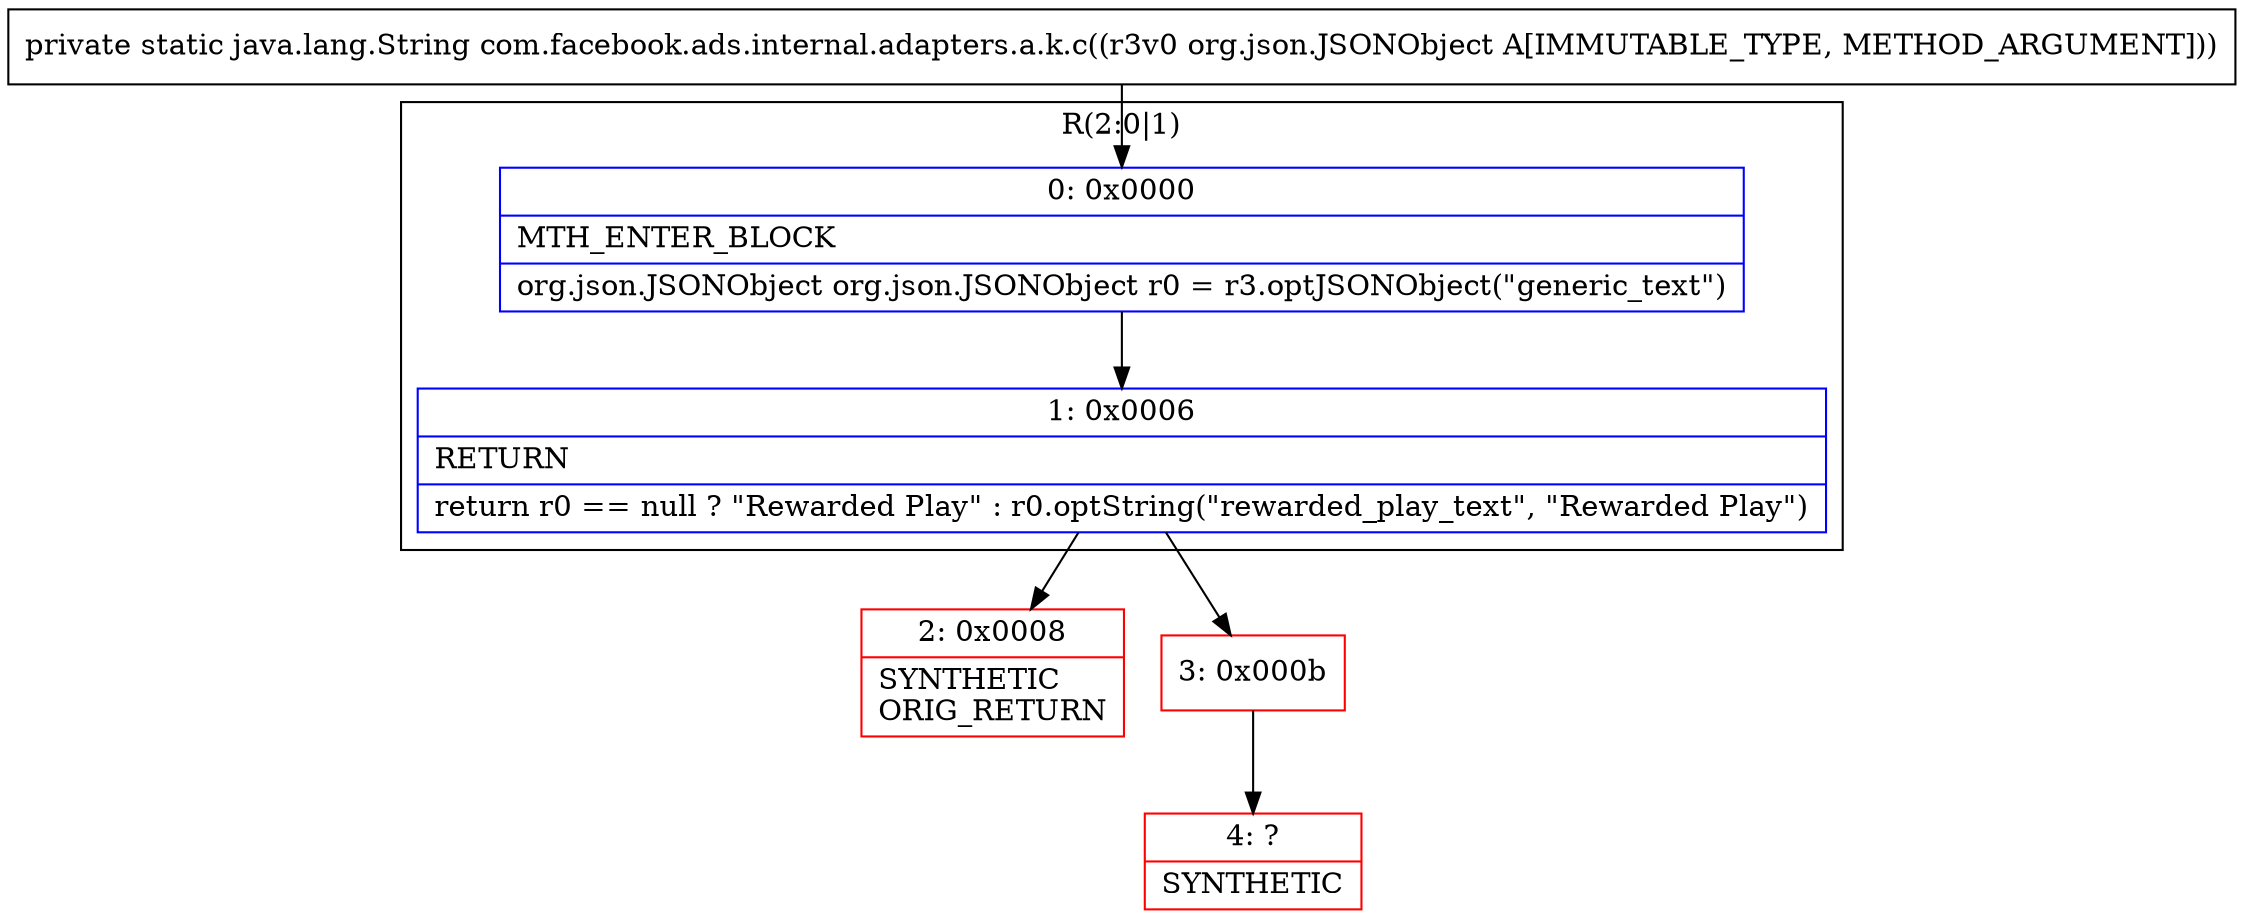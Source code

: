 digraph "CFG forcom.facebook.ads.internal.adapters.a.k.c(Lorg\/json\/JSONObject;)Ljava\/lang\/String;" {
subgraph cluster_Region_573423731 {
label = "R(2:0|1)";
node [shape=record,color=blue];
Node_0 [shape=record,label="{0\:\ 0x0000|MTH_ENTER_BLOCK\l|org.json.JSONObject org.json.JSONObject r0 = r3.optJSONObject(\"generic_text\")\l}"];
Node_1 [shape=record,label="{1\:\ 0x0006|RETURN\l|return r0 == null ? \"Rewarded Play\" : r0.optString(\"rewarded_play_text\", \"Rewarded Play\")\l}"];
}
Node_2 [shape=record,color=red,label="{2\:\ 0x0008|SYNTHETIC\lORIG_RETURN\l}"];
Node_3 [shape=record,color=red,label="{3\:\ 0x000b}"];
Node_4 [shape=record,color=red,label="{4\:\ ?|SYNTHETIC\l}"];
MethodNode[shape=record,label="{private static java.lang.String com.facebook.ads.internal.adapters.a.k.c((r3v0 org.json.JSONObject A[IMMUTABLE_TYPE, METHOD_ARGUMENT])) }"];
MethodNode -> Node_0;
Node_0 -> Node_1;
Node_1 -> Node_2;
Node_1 -> Node_3;
Node_3 -> Node_4;
}


